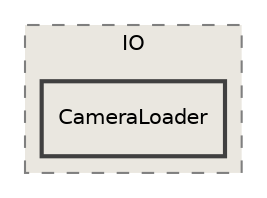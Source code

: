 digraph "/home/runner/work/Radium-Engine/Radium-Engine/src/Radium-Engine/src/IO/CameraLoader"
{
 // INTERACTIVE_SVG=YES
 // LATEX_PDF_SIZE
  edge [fontname="Helvetica",fontsize="10",labelfontname="Helvetica",labelfontsize="10"];
  node [fontname="Helvetica",fontsize="10",shape=record];
  compound=true
  subgraph clusterdir_fae119eb913a40fe8ed97cde8b98911e {
    graph [ bgcolor="#eae7e0", pencolor="grey50", style="filled,dashed,", label="IO", fontname="Helvetica", fontsize="10", URL="dir_fae119eb913a40fe8ed97cde8b98911e.html"]
  dir_67e32a227b28c0433b702e220b1d94de [shape=box, label="CameraLoader", style="filled,bold,", fillcolor="#eae7e0", color="grey25", URL="dir_67e32a227b28c0433b702e220b1d94de.html"];
  }
}
